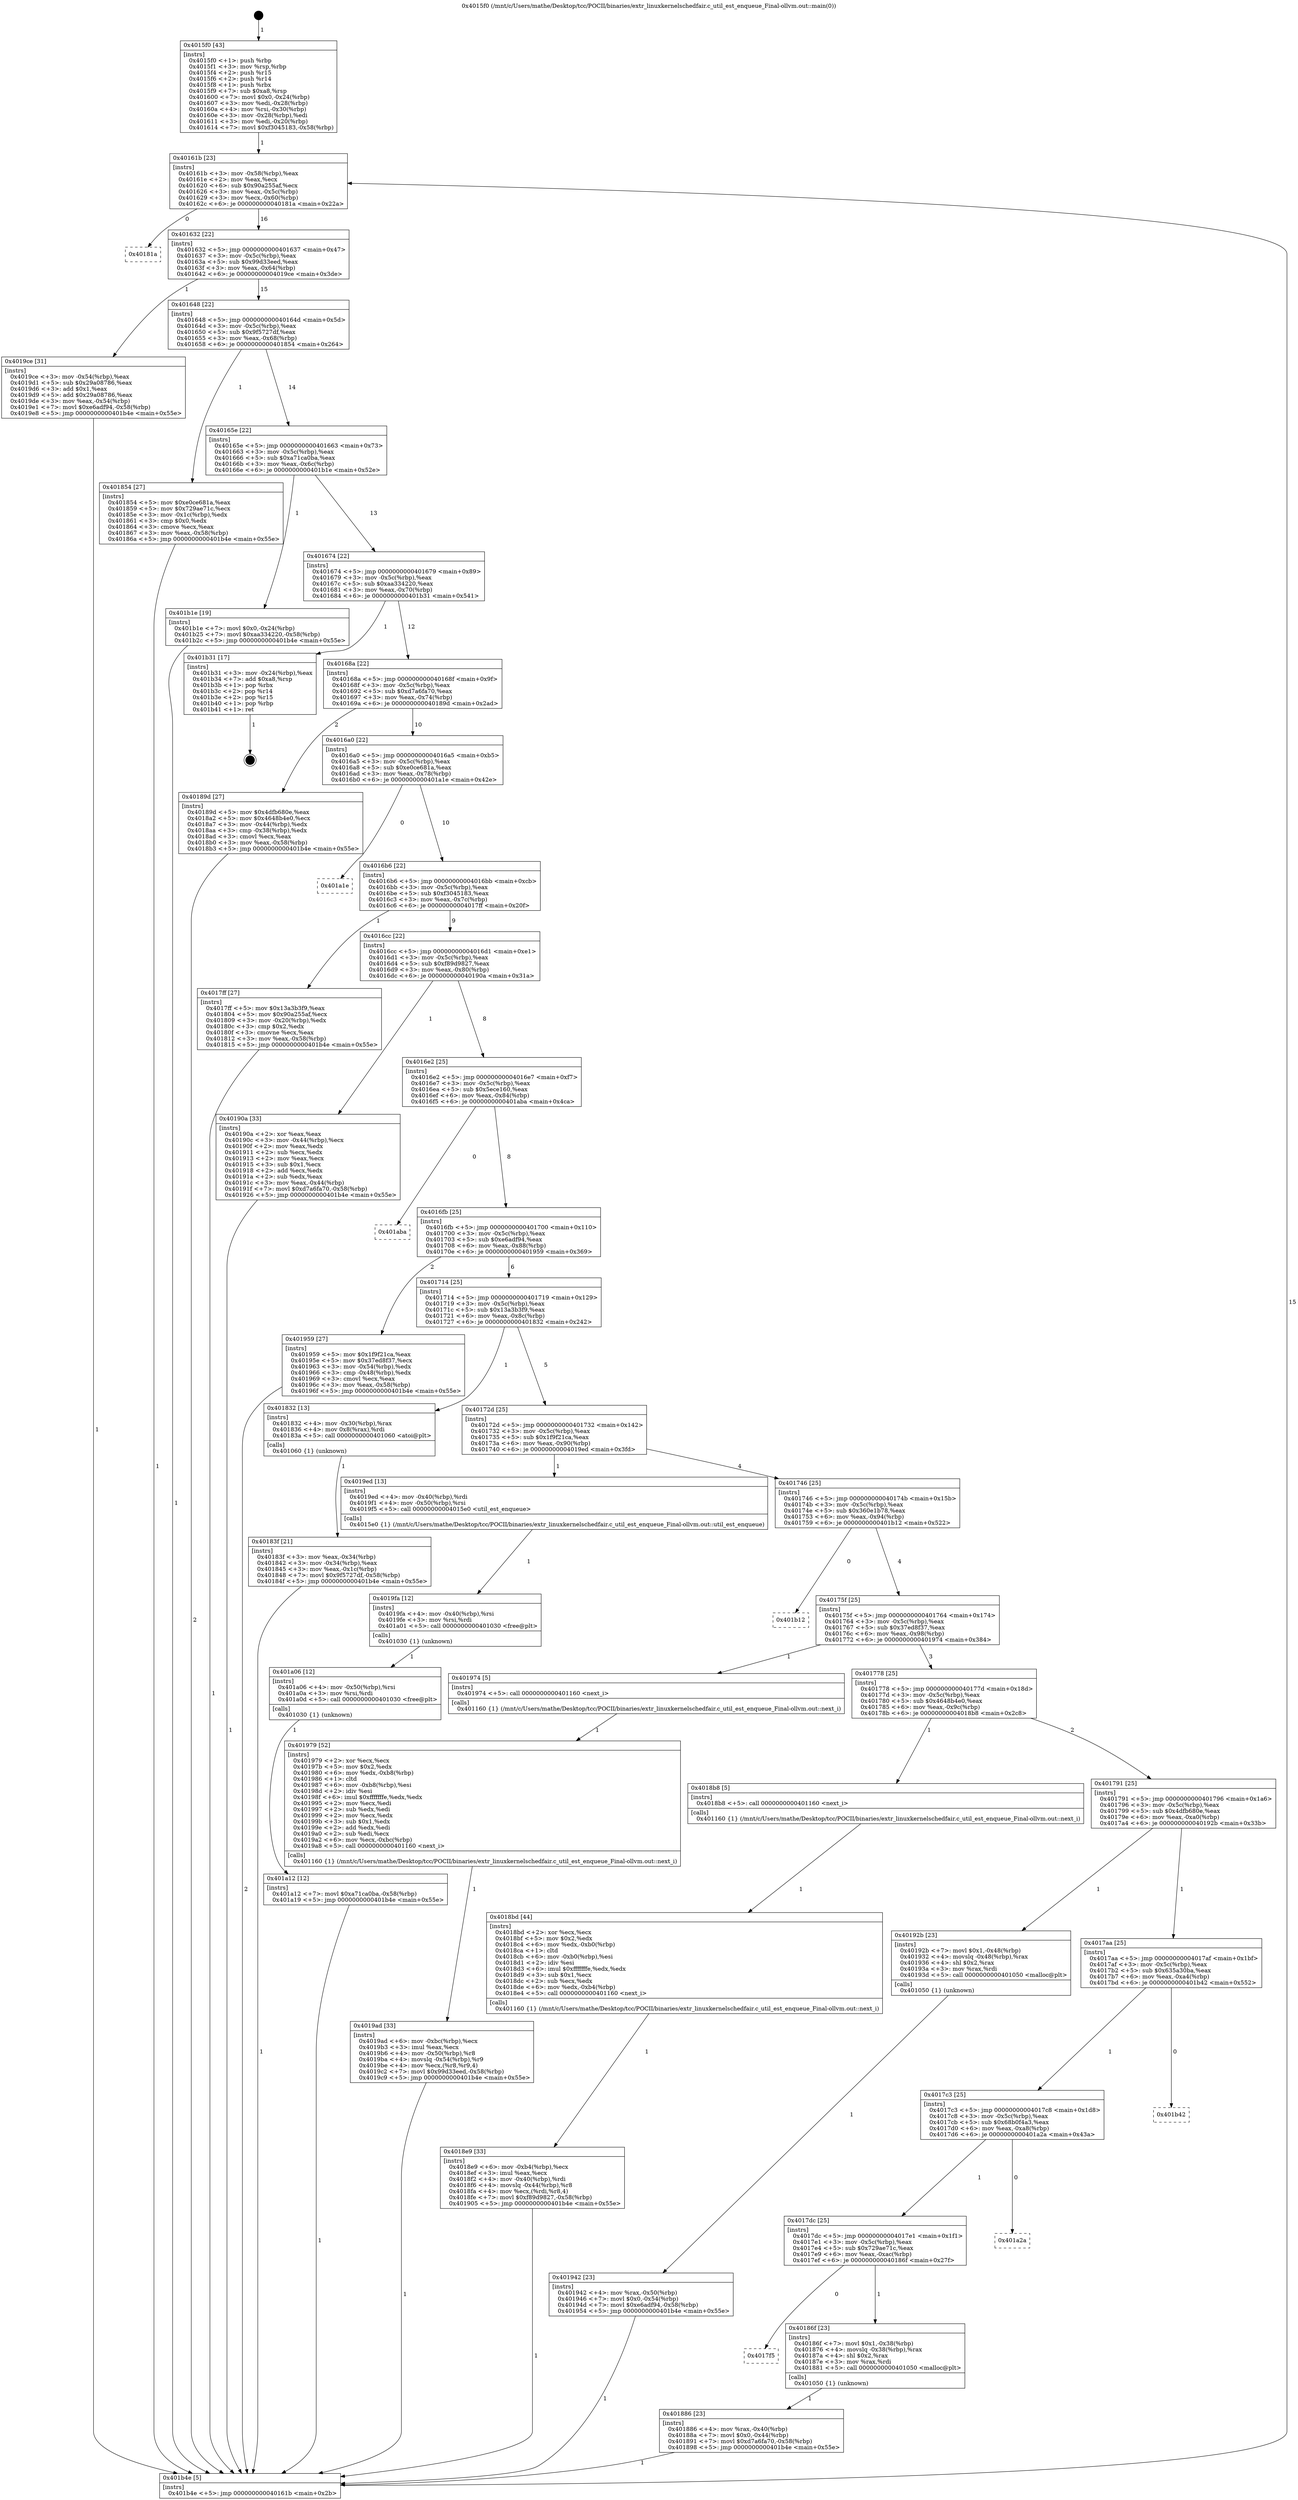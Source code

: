 digraph "0x4015f0" {
  label = "0x4015f0 (/mnt/c/Users/mathe/Desktop/tcc/POCII/binaries/extr_linuxkernelschedfair.c_util_est_enqueue_Final-ollvm.out::main(0))"
  labelloc = "t"
  node[shape=record]

  Entry [label="",width=0.3,height=0.3,shape=circle,fillcolor=black,style=filled]
  "0x40161b" [label="{
     0x40161b [23]\l
     | [instrs]\l
     &nbsp;&nbsp;0x40161b \<+3\>: mov -0x58(%rbp),%eax\l
     &nbsp;&nbsp;0x40161e \<+2\>: mov %eax,%ecx\l
     &nbsp;&nbsp;0x401620 \<+6\>: sub $0x90a255af,%ecx\l
     &nbsp;&nbsp;0x401626 \<+3\>: mov %eax,-0x5c(%rbp)\l
     &nbsp;&nbsp;0x401629 \<+3\>: mov %ecx,-0x60(%rbp)\l
     &nbsp;&nbsp;0x40162c \<+6\>: je 000000000040181a \<main+0x22a\>\l
  }"]
  "0x40181a" [label="{
     0x40181a\l
  }", style=dashed]
  "0x401632" [label="{
     0x401632 [22]\l
     | [instrs]\l
     &nbsp;&nbsp;0x401632 \<+5\>: jmp 0000000000401637 \<main+0x47\>\l
     &nbsp;&nbsp;0x401637 \<+3\>: mov -0x5c(%rbp),%eax\l
     &nbsp;&nbsp;0x40163a \<+5\>: sub $0x99d33eed,%eax\l
     &nbsp;&nbsp;0x40163f \<+3\>: mov %eax,-0x64(%rbp)\l
     &nbsp;&nbsp;0x401642 \<+6\>: je 00000000004019ce \<main+0x3de\>\l
  }"]
  Exit [label="",width=0.3,height=0.3,shape=circle,fillcolor=black,style=filled,peripheries=2]
  "0x4019ce" [label="{
     0x4019ce [31]\l
     | [instrs]\l
     &nbsp;&nbsp;0x4019ce \<+3\>: mov -0x54(%rbp),%eax\l
     &nbsp;&nbsp;0x4019d1 \<+5\>: sub $0x29a08786,%eax\l
     &nbsp;&nbsp;0x4019d6 \<+3\>: add $0x1,%eax\l
     &nbsp;&nbsp;0x4019d9 \<+5\>: add $0x29a08786,%eax\l
     &nbsp;&nbsp;0x4019de \<+3\>: mov %eax,-0x54(%rbp)\l
     &nbsp;&nbsp;0x4019e1 \<+7\>: movl $0xe6adf94,-0x58(%rbp)\l
     &nbsp;&nbsp;0x4019e8 \<+5\>: jmp 0000000000401b4e \<main+0x55e\>\l
  }"]
  "0x401648" [label="{
     0x401648 [22]\l
     | [instrs]\l
     &nbsp;&nbsp;0x401648 \<+5\>: jmp 000000000040164d \<main+0x5d\>\l
     &nbsp;&nbsp;0x40164d \<+3\>: mov -0x5c(%rbp),%eax\l
     &nbsp;&nbsp;0x401650 \<+5\>: sub $0x9f5727df,%eax\l
     &nbsp;&nbsp;0x401655 \<+3\>: mov %eax,-0x68(%rbp)\l
     &nbsp;&nbsp;0x401658 \<+6\>: je 0000000000401854 \<main+0x264\>\l
  }"]
  "0x401a12" [label="{
     0x401a12 [12]\l
     | [instrs]\l
     &nbsp;&nbsp;0x401a12 \<+7\>: movl $0xa71ca0ba,-0x58(%rbp)\l
     &nbsp;&nbsp;0x401a19 \<+5\>: jmp 0000000000401b4e \<main+0x55e\>\l
  }"]
  "0x401854" [label="{
     0x401854 [27]\l
     | [instrs]\l
     &nbsp;&nbsp;0x401854 \<+5\>: mov $0xe0ce681a,%eax\l
     &nbsp;&nbsp;0x401859 \<+5\>: mov $0x729ae71c,%ecx\l
     &nbsp;&nbsp;0x40185e \<+3\>: mov -0x1c(%rbp),%edx\l
     &nbsp;&nbsp;0x401861 \<+3\>: cmp $0x0,%edx\l
     &nbsp;&nbsp;0x401864 \<+3\>: cmove %ecx,%eax\l
     &nbsp;&nbsp;0x401867 \<+3\>: mov %eax,-0x58(%rbp)\l
     &nbsp;&nbsp;0x40186a \<+5\>: jmp 0000000000401b4e \<main+0x55e\>\l
  }"]
  "0x40165e" [label="{
     0x40165e [22]\l
     | [instrs]\l
     &nbsp;&nbsp;0x40165e \<+5\>: jmp 0000000000401663 \<main+0x73\>\l
     &nbsp;&nbsp;0x401663 \<+3\>: mov -0x5c(%rbp),%eax\l
     &nbsp;&nbsp;0x401666 \<+5\>: sub $0xa71ca0ba,%eax\l
     &nbsp;&nbsp;0x40166b \<+3\>: mov %eax,-0x6c(%rbp)\l
     &nbsp;&nbsp;0x40166e \<+6\>: je 0000000000401b1e \<main+0x52e\>\l
  }"]
  "0x401a06" [label="{
     0x401a06 [12]\l
     | [instrs]\l
     &nbsp;&nbsp;0x401a06 \<+4\>: mov -0x50(%rbp),%rsi\l
     &nbsp;&nbsp;0x401a0a \<+3\>: mov %rsi,%rdi\l
     &nbsp;&nbsp;0x401a0d \<+5\>: call 0000000000401030 \<free@plt\>\l
     | [calls]\l
     &nbsp;&nbsp;0x401030 \{1\} (unknown)\l
  }"]
  "0x401b1e" [label="{
     0x401b1e [19]\l
     | [instrs]\l
     &nbsp;&nbsp;0x401b1e \<+7\>: movl $0x0,-0x24(%rbp)\l
     &nbsp;&nbsp;0x401b25 \<+7\>: movl $0xaa334220,-0x58(%rbp)\l
     &nbsp;&nbsp;0x401b2c \<+5\>: jmp 0000000000401b4e \<main+0x55e\>\l
  }"]
  "0x401674" [label="{
     0x401674 [22]\l
     | [instrs]\l
     &nbsp;&nbsp;0x401674 \<+5\>: jmp 0000000000401679 \<main+0x89\>\l
     &nbsp;&nbsp;0x401679 \<+3\>: mov -0x5c(%rbp),%eax\l
     &nbsp;&nbsp;0x40167c \<+5\>: sub $0xaa334220,%eax\l
     &nbsp;&nbsp;0x401681 \<+3\>: mov %eax,-0x70(%rbp)\l
     &nbsp;&nbsp;0x401684 \<+6\>: je 0000000000401b31 \<main+0x541\>\l
  }"]
  "0x4019fa" [label="{
     0x4019fa [12]\l
     | [instrs]\l
     &nbsp;&nbsp;0x4019fa \<+4\>: mov -0x40(%rbp),%rsi\l
     &nbsp;&nbsp;0x4019fe \<+3\>: mov %rsi,%rdi\l
     &nbsp;&nbsp;0x401a01 \<+5\>: call 0000000000401030 \<free@plt\>\l
     | [calls]\l
     &nbsp;&nbsp;0x401030 \{1\} (unknown)\l
  }"]
  "0x401b31" [label="{
     0x401b31 [17]\l
     | [instrs]\l
     &nbsp;&nbsp;0x401b31 \<+3\>: mov -0x24(%rbp),%eax\l
     &nbsp;&nbsp;0x401b34 \<+7\>: add $0xa8,%rsp\l
     &nbsp;&nbsp;0x401b3b \<+1\>: pop %rbx\l
     &nbsp;&nbsp;0x401b3c \<+2\>: pop %r14\l
     &nbsp;&nbsp;0x401b3e \<+2\>: pop %r15\l
     &nbsp;&nbsp;0x401b40 \<+1\>: pop %rbp\l
     &nbsp;&nbsp;0x401b41 \<+1\>: ret\l
  }"]
  "0x40168a" [label="{
     0x40168a [22]\l
     | [instrs]\l
     &nbsp;&nbsp;0x40168a \<+5\>: jmp 000000000040168f \<main+0x9f\>\l
     &nbsp;&nbsp;0x40168f \<+3\>: mov -0x5c(%rbp),%eax\l
     &nbsp;&nbsp;0x401692 \<+5\>: sub $0xd7a6fa70,%eax\l
     &nbsp;&nbsp;0x401697 \<+3\>: mov %eax,-0x74(%rbp)\l
     &nbsp;&nbsp;0x40169a \<+6\>: je 000000000040189d \<main+0x2ad\>\l
  }"]
  "0x4019ad" [label="{
     0x4019ad [33]\l
     | [instrs]\l
     &nbsp;&nbsp;0x4019ad \<+6\>: mov -0xbc(%rbp),%ecx\l
     &nbsp;&nbsp;0x4019b3 \<+3\>: imul %eax,%ecx\l
     &nbsp;&nbsp;0x4019b6 \<+4\>: mov -0x50(%rbp),%r8\l
     &nbsp;&nbsp;0x4019ba \<+4\>: movslq -0x54(%rbp),%r9\l
     &nbsp;&nbsp;0x4019be \<+4\>: mov %ecx,(%r8,%r9,4)\l
     &nbsp;&nbsp;0x4019c2 \<+7\>: movl $0x99d33eed,-0x58(%rbp)\l
     &nbsp;&nbsp;0x4019c9 \<+5\>: jmp 0000000000401b4e \<main+0x55e\>\l
  }"]
  "0x40189d" [label="{
     0x40189d [27]\l
     | [instrs]\l
     &nbsp;&nbsp;0x40189d \<+5\>: mov $0x4dfb680e,%eax\l
     &nbsp;&nbsp;0x4018a2 \<+5\>: mov $0x4648b4e0,%ecx\l
     &nbsp;&nbsp;0x4018a7 \<+3\>: mov -0x44(%rbp),%edx\l
     &nbsp;&nbsp;0x4018aa \<+3\>: cmp -0x38(%rbp),%edx\l
     &nbsp;&nbsp;0x4018ad \<+3\>: cmovl %ecx,%eax\l
     &nbsp;&nbsp;0x4018b0 \<+3\>: mov %eax,-0x58(%rbp)\l
     &nbsp;&nbsp;0x4018b3 \<+5\>: jmp 0000000000401b4e \<main+0x55e\>\l
  }"]
  "0x4016a0" [label="{
     0x4016a0 [22]\l
     | [instrs]\l
     &nbsp;&nbsp;0x4016a0 \<+5\>: jmp 00000000004016a5 \<main+0xb5\>\l
     &nbsp;&nbsp;0x4016a5 \<+3\>: mov -0x5c(%rbp),%eax\l
     &nbsp;&nbsp;0x4016a8 \<+5\>: sub $0xe0ce681a,%eax\l
     &nbsp;&nbsp;0x4016ad \<+3\>: mov %eax,-0x78(%rbp)\l
     &nbsp;&nbsp;0x4016b0 \<+6\>: je 0000000000401a1e \<main+0x42e\>\l
  }"]
  "0x401979" [label="{
     0x401979 [52]\l
     | [instrs]\l
     &nbsp;&nbsp;0x401979 \<+2\>: xor %ecx,%ecx\l
     &nbsp;&nbsp;0x40197b \<+5\>: mov $0x2,%edx\l
     &nbsp;&nbsp;0x401980 \<+6\>: mov %edx,-0xb8(%rbp)\l
     &nbsp;&nbsp;0x401986 \<+1\>: cltd\l
     &nbsp;&nbsp;0x401987 \<+6\>: mov -0xb8(%rbp),%esi\l
     &nbsp;&nbsp;0x40198d \<+2\>: idiv %esi\l
     &nbsp;&nbsp;0x40198f \<+6\>: imul $0xfffffffe,%edx,%edx\l
     &nbsp;&nbsp;0x401995 \<+2\>: mov %ecx,%edi\l
     &nbsp;&nbsp;0x401997 \<+2\>: sub %edx,%edi\l
     &nbsp;&nbsp;0x401999 \<+2\>: mov %ecx,%edx\l
     &nbsp;&nbsp;0x40199b \<+3\>: sub $0x1,%edx\l
     &nbsp;&nbsp;0x40199e \<+2\>: add %edx,%edi\l
     &nbsp;&nbsp;0x4019a0 \<+2\>: sub %edi,%ecx\l
     &nbsp;&nbsp;0x4019a2 \<+6\>: mov %ecx,-0xbc(%rbp)\l
     &nbsp;&nbsp;0x4019a8 \<+5\>: call 0000000000401160 \<next_i\>\l
     | [calls]\l
     &nbsp;&nbsp;0x401160 \{1\} (/mnt/c/Users/mathe/Desktop/tcc/POCII/binaries/extr_linuxkernelschedfair.c_util_est_enqueue_Final-ollvm.out::next_i)\l
  }"]
  "0x401a1e" [label="{
     0x401a1e\l
  }", style=dashed]
  "0x4016b6" [label="{
     0x4016b6 [22]\l
     | [instrs]\l
     &nbsp;&nbsp;0x4016b6 \<+5\>: jmp 00000000004016bb \<main+0xcb\>\l
     &nbsp;&nbsp;0x4016bb \<+3\>: mov -0x5c(%rbp),%eax\l
     &nbsp;&nbsp;0x4016be \<+5\>: sub $0xf3045183,%eax\l
     &nbsp;&nbsp;0x4016c3 \<+3\>: mov %eax,-0x7c(%rbp)\l
     &nbsp;&nbsp;0x4016c6 \<+6\>: je 00000000004017ff \<main+0x20f\>\l
  }"]
  "0x401942" [label="{
     0x401942 [23]\l
     | [instrs]\l
     &nbsp;&nbsp;0x401942 \<+4\>: mov %rax,-0x50(%rbp)\l
     &nbsp;&nbsp;0x401946 \<+7\>: movl $0x0,-0x54(%rbp)\l
     &nbsp;&nbsp;0x40194d \<+7\>: movl $0xe6adf94,-0x58(%rbp)\l
     &nbsp;&nbsp;0x401954 \<+5\>: jmp 0000000000401b4e \<main+0x55e\>\l
  }"]
  "0x4017ff" [label="{
     0x4017ff [27]\l
     | [instrs]\l
     &nbsp;&nbsp;0x4017ff \<+5\>: mov $0x13a3b3f9,%eax\l
     &nbsp;&nbsp;0x401804 \<+5\>: mov $0x90a255af,%ecx\l
     &nbsp;&nbsp;0x401809 \<+3\>: mov -0x20(%rbp),%edx\l
     &nbsp;&nbsp;0x40180c \<+3\>: cmp $0x2,%edx\l
     &nbsp;&nbsp;0x40180f \<+3\>: cmovne %ecx,%eax\l
     &nbsp;&nbsp;0x401812 \<+3\>: mov %eax,-0x58(%rbp)\l
     &nbsp;&nbsp;0x401815 \<+5\>: jmp 0000000000401b4e \<main+0x55e\>\l
  }"]
  "0x4016cc" [label="{
     0x4016cc [22]\l
     | [instrs]\l
     &nbsp;&nbsp;0x4016cc \<+5\>: jmp 00000000004016d1 \<main+0xe1\>\l
     &nbsp;&nbsp;0x4016d1 \<+3\>: mov -0x5c(%rbp),%eax\l
     &nbsp;&nbsp;0x4016d4 \<+5\>: sub $0xf89d9827,%eax\l
     &nbsp;&nbsp;0x4016d9 \<+3\>: mov %eax,-0x80(%rbp)\l
     &nbsp;&nbsp;0x4016dc \<+6\>: je 000000000040190a \<main+0x31a\>\l
  }"]
  "0x401b4e" [label="{
     0x401b4e [5]\l
     | [instrs]\l
     &nbsp;&nbsp;0x401b4e \<+5\>: jmp 000000000040161b \<main+0x2b\>\l
  }"]
  "0x4015f0" [label="{
     0x4015f0 [43]\l
     | [instrs]\l
     &nbsp;&nbsp;0x4015f0 \<+1\>: push %rbp\l
     &nbsp;&nbsp;0x4015f1 \<+3\>: mov %rsp,%rbp\l
     &nbsp;&nbsp;0x4015f4 \<+2\>: push %r15\l
     &nbsp;&nbsp;0x4015f6 \<+2\>: push %r14\l
     &nbsp;&nbsp;0x4015f8 \<+1\>: push %rbx\l
     &nbsp;&nbsp;0x4015f9 \<+7\>: sub $0xa8,%rsp\l
     &nbsp;&nbsp;0x401600 \<+7\>: movl $0x0,-0x24(%rbp)\l
     &nbsp;&nbsp;0x401607 \<+3\>: mov %edi,-0x28(%rbp)\l
     &nbsp;&nbsp;0x40160a \<+4\>: mov %rsi,-0x30(%rbp)\l
     &nbsp;&nbsp;0x40160e \<+3\>: mov -0x28(%rbp),%edi\l
     &nbsp;&nbsp;0x401611 \<+3\>: mov %edi,-0x20(%rbp)\l
     &nbsp;&nbsp;0x401614 \<+7\>: movl $0xf3045183,-0x58(%rbp)\l
  }"]
  "0x4018e9" [label="{
     0x4018e9 [33]\l
     | [instrs]\l
     &nbsp;&nbsp;0x4018e9 \<+6\>: mov -0xb4(%rbp),%ecx\l
     &nbsp;&nbsp;0x4018ef \<+3\>: imul %eax,%ecx\l
     &nbsp;&nbsp;0x4018f2 \<+4\>: mov -0x40(%rbp),%rdi\l
     &nbsp;&nbsp;0x4018f6 \<+4\>: movslq -0x44(%rbp),%r8\l
     &nbsp;&nbsp;0x4018fa \<+4\>: mov %ecx,(%rdi,%r8,4)\l
     &nbsp;&nbsp;0x4018fe \<+7\>: movl $0xf89d9827,-0x58(%rbp)\l
     &nbsp;&nbsp;0x401905 \<+5\>: jmp 0000000000401b4e \<main+0x55e\>\l
  }"]
  "0x40190a" [label="{
     0x40190a [33]\l
     | [instrs]\l
     &nbsp;&nbsp;0x40190a \<+2\>: xor %eax,%eax\l
     &nbsp;&nbsp;0x40190c \<+3\>: mov -0x44(%rbp),%ecx\l
     &nbsp;&nbsp;0x40190f \<+2\>: mov %eax,%edx\l
     &nbsp;&nbsp;0x401911 \<+2\>: sub %ecx,%edx\l
     &nbsp;&nbsp;0x401913 \<+2\>: mov %eax,%ecx\l
     &nbsp;&nbsp;0x401915 \<+3\>: sub $0x1,%ecx\l
     &nbsp;&nbsp;0x401918 \<+2\>: add %ecx,%edx\l
     &nbsp;&nbsp;0x40191a \<+2\>: sub %edx,%eax\l
     &nbsp;&nbsp;0x40191c \<+3\>: mov %eax,-0x44(%rbp)\l
     &nbsp;&nbsp;0x40191f \<+7\>: movl $0xd7a6fa70,-0x58(%rbp)\l
     &nbsp;&nbsp;0x401926 \<+5\>: jmp 0000000000401b4e \<main+0x55e\>\l
  }"]
  "0x4016e2" [label="{
     0x4016e2 [25]\l
     | [instrs]\l
     &nbsp;&nbsp;0x4016e2 \<+5\>: jmp 00000000004016e7 \<main+0xf7\>\l
     &nbsp;&nbsp;0x4016e7 \<+3\>: mov -0x5c(%rbp),%eax\l
     &nbsp;&nbsp;0x4016ea \<+5\>: sub $0x5ece160,%eax\l
     &nbsp;&nbsp;0x4016ef \<+6\>: mov %eax,-0x84(%rbp)\l
     &nbsp;&nbsp;0x4016f5 \<+6\>: je 0000000000401aba \<main+0x4ca\>\l
  }"]
  "0x4018bd" [label="{
     0x4018bd [44]\l
     | [instrs]\l
     &nbsp;&nbsp;0x4018bd \<+2\>: xor %ecx,%ecx\l
     &nbsp;&nbsp;0x4018bf \<+5\>: mov $0x2,%edx\l
     &nbsp;&nbsp;0x4018c4 \<+6\>: mov %edx,-0xb0(%rbp)\l
     &nbsp;&nbsp;0x4018ca \<+1\>: cltd\l
     &nbsp;&nbsp;0x4018cb \<+6\>: mov -0xb0(%rbp),%esi\l
     &nbsp;&nbsp;0x4018d1 \<+2\>: idiv %esi\l
     &nbsp;&nbsp;0x4018d3 \<+6\>: imul $0xfffffffe,%edx,%edx\l
     &nbsp;&nbsp;0x4018d9 \<+3\>: sub $0x1,%ecx\l
     &nbsp;&nbsp;0x4018dc \<+2\>: sub %ecx,%edx\l
     &nbsp;&nbsp;0x4018de \<+6\>: mov %edx,-0xb4(%rbp)\l
     &nbsp;&nbsp;0x4018e4 \<+5\>: call 0000000000401160 \<next_i\>\l
     | [calls]\l
     &nbsp;&nbsp;0x401160 \{1\} (/mnt/c/Users/mathe/Desktop/tcc/POCII/binaries/extr_linuxkernelschedfair.c_util_est_enqueue_Final-ollvm.out::next_i)\l
  }"]
  "0x401aba" [label="{
     0x401aba\l
  }", style=dashed]
  "0x4016fb" [label="{
     0x4016fb [25]\l
     | [instrs]\l
     &nbsp;&nbsp;0x4016fb \<+5\>: jmp 0000000000401700 \<main+0x110\>\l
     &nbsp;&nbsp;0x401700 \<+3\>: mov -0x5c(%rbp),%eax\l
     &nbsp;&nbsp;0x401703 \<+5\>: sub $0xe6adf94,%eax\l
     &nbsp;&nbsp;0x401708 \<+6\>: mov %eax,-0x88(%rbp)\l
     &nbsp;&nbsp;0x40170e \<+6\>: je 0000000000401959 \<main+0x369\>\l
  }"]
  "0x401886" [label="{
     0x401886 [23]\l
     | [instrs]\l
     &nbsp;&nbsp;0x401886 \<+4\>: mov %rax,-0x40(%rbp)\l
     &nbsp;&nbsp;0x40188a \<+7\>: movl $0x0,-0x44(%rbp)\l
     &nbsp;&nbsp;0x401891 \<+7\>: movl $0xd7a6fa70,-0x58(%rbp)\l
     &nbsp;&nbsp;0x401898 \<+5\>: jmp 0000000000401b4e \<main+0x55e\>\l
  }"]
  "0x401959" [label="{
     0x401959 [27]\l
     | [instrs]\l
     &nbsp;&nbsp;0x401959 \<+5\>: mov $0x1f9f21ca,%eax\l
     &nbsp;&nbsp;0x40195e \<+5\>: mov $0x37ed8f37,%ecx\l
     &nbsp;&nbsp;0x401963 \<+3\>: mov -0x54(%rbp),%edx\l
     &nbsp;&nbsp;0x401966 \<+3\>: cmp -0x48(%rbp),%edx\l
     &nbsp;&nbsp;0x401969 \<+3\>: cmovl %ecx,%eax\l
     &nbsp;&nbsp;0x40196c \<+3\>: mov %eax,-0x58(%rbp)\l
     &nbsp;&nbsp;0x40196f \<+5\>: jmp 0000000000401b4e \<main+0x55e\>\l
  }"]
  "0x401714" [label="{
     0x401714 [25]\l
     | [instrs]\l
     &nbsp;&nbsp;0x401714 \<+5\>: jmp 0000000000401719 \<main+0x129\>\l
     &nbsp;&nbsp;0x401719 \<+3\>: mov -0x5c(%rbp),%eax\l
     &nbsp;&nbsp;0x40171c \<+5\>: sub $0x13a3b3f9,%eax\l
     &nbsp;&nbsp;0x401721 \<+6\>: mov %eax,-0x8c(%rbp)\l
     &nbsp;&nbsp;0x401727 \<+6\>: je 0000000000401832 \<main+0x242\>\l
  }"]
  "0x4017f5" [label="{
     0x4017f5\l
  }", style=dashed]
  "0x401832" [label="{
     0x401832 [13]\l
     | [instrs]\l
     &nbsp;&nbsp;0x401832 \<+4\>: mov -0x30(%rbp),%rax\l
     &nbsp;&nbsp;0x401836 \<+4\>: mov 0x8(%rax),%rdi\l
     &nbsp;&nbsp;0x40183a \<+5\>: call 0000000000401060 \<atoi@plt\>\l
     | [calls]\l
     &nbsp;&nbsp;0x401060 \{1\} (unknown)\l
  }"]
  "0x40172d" [label="{
     0x40172d [25]\l
     | [instrs]\l
     &nbsp;&nbsp;0x40172d \<+5\>: jmp 0000000000401732 \<main+0x142\>\l
     &nbsp;&nbsp;0x401732 \<+3\>: mov -0x5c(%rbp),%eax\l
     &nbsp;&nbsp;0x401735 \<+5\>: sub $0x1f9f21ca,%eax\l
     &nbsp;&nbsp;0x40173a \<+6\>: mov %eax,-0x90(%rbp)\l
     &nbsp;&nbsp;0x401740 \<+6\>: je 00000000004019ed \<main+0x3fd\>\l
  }"]
  "0x40183f" [label="{
     0x40183f [21]\l
     | [instrs]\l
     &nbsp;&nbsp;0x40183f \<+3\>: mov %eax,-0x34(%rbp)\l
     &nbsp;&nbsp;0x401842 \<+3\>: mov -0x34(%rbp),%eax\l
     &nbsp;&nbsp;0x401845 \<+3\>: mov %eax,-0x1c(%rbp)\l
     &nbsp;&nbsp;0x401848 \<+7\>: movl $0x9f5727df,-0x58(%rbp)\l
     &nbsp;&nbsp;0x40184f \<+5\>: jmp 0000000000401b4e \<main+0x55e\>\l
  }"]
  "0x40186f" [label="{
     0x40186f [23]\l
     | [instrs]\l
     &nbsp;&nbsp;0x40186f \<+7\>: movl $0x1,-0x38(%rbp)\l
     &nbsp;&nbsp;0x401876 \<+4\>: movslq -0x38(%rbp),%rax\l
     &nbsp;&nbsp;0x40187a \<+4\>: shl $0x2,%rax\l
     &nbsp;&nbsp;0x40187e \<+3\>: mov %rax,%rdi\l
     &nbsp;&nbsp;0x401881 \<+5\>: call 0000000000401050 \<malloc@plt\>\l
     | [calls]\l
     &nbsp;&nbsp;0x401050 \{1\} (unknown)\l
  }"]
  "0x4019ed" [label="{
     0x4019ed [13]\l
     | [instrs]\l
     &nbsp;&nbsp;0x4019ed \<+4\>: mov -0x40(%rbp),%rdi\l
     &nbsp;&nbsp;0x4019f1 \<+4\>: mov -0x50(%rbp),%rsi\l
     &nbsp;&nbsp;0x4019f5 \<+5\>: call 00000000004015e0 \<util_est_enqueue\>\l
     | [calls]\l
     &nbsp;&nbsp;0x4015e0 \{1\} (/mnt/c/Users/mathe/Desktop/tcc/POCII/binaries/extr_linuxkernelschedfair.c_util_est_enqueue_Final-ollvm.out::util_est_enqueue)\l
  }"]
  "0x401746" [label="{
     0x401746 [25]\l
     | [instrs]\l
     &nbsp;&nbsp;0x401746 \<+5\>: jmp 000000000040174b \<main+0x15b\>\l
     &nbsp;&nbsp;0x40174b \<+3\>: mov -0x5c(%rbp),%eax\l
     &nbsp;&nbsp;0x40174e \<+5\>: sub $0x360e1b78,%eax\l
     &nbsp;&nbsp;0x401753 \<+6\>: mov %eax,-0x94(%rbp)\l
     &nbsp;&nbsp;0x401759 \<+6\>: je 0000000000401b12 \<main+0x522\>\l
  }"]
  "0x4017dc" [label="{
     0x4017dc [25]\l
     | [instrs]\l
     &nbsp;&nbsp;0x4017dc \<+5\>: jmp 00000000004017e1 \<main+0x1f1\>\l
     &nbsp;&nbsp;0x4017e1 \<+3\>: mov -0x5c(%rbp),%eax\l
     &nbsp;&nbsp;0x4017e4 \<+5\>: sub $0x729ae71c,%eax\l
     &nbsp;&nbsp;0x4017e9 \<+6\>: mov %eax,-0xac(%rbp)\l
     &nbsp;&nbsp;0x4017ef \<+6\>: je 000000000040186f \<main+0x27f\>\l
  }"]
  "0x401b12" [label="{
     0x401b12\l
  }", style=dashed]
  "0x40175f" [label="{
     0x40175f [25]\l
     | [instrs]\l
     &nbsp;&nbsp;0x40175f \<+5\>: jmp 0000000000401764 \<main+0x174\>\l
     &nbsp;&nbsp;0x401764 \<+3\>: mov -0x5c(%rbp),%eax\l
     &nbsp;&nbsp;0x401767 \<+5\>: sub $0x37ed8f37,%eax\l
     &nbsp;&nbsp;0x40176c \<+6\>: mov %eax,-0x98(%rbp)\l
     &nbsp;&nbsp;0x401772 \<+6\>: je 0000000000401974 \<main+0x384\>\l
  }"]
  "0x401a2a" [label="{
     0x401a2a\l
  }", style=dashed]
  "0x401974" [label="{
     0x401974 [5]\l
     | [instrs]\l
     &nbsp;&nbsp;0x401974 \<+5\>: call 0000000000401160 \<next_i\>\l
     | [calls]\l
     &nbsp;&nbsp;0x401160 \{1\} (/mnt/c/Users/mathe/Desktop/tcc/POCII/binaries/extr_linuxkernelschedfair.c_util_est_enqueue_Final-ollvm.out::next_i)\l
  }"]
  "0x401778" [label="{
     0x401778 [25]\l
     | [instrs]\l
     &nbsp;&nbsp;0x401778 \<+5\>: jmp 000000000040177d \<main+0x18d\>\l
     &nbsp;&nbsp;0x40177d \<+3\>: mov -0x5c(%rbp),%eax\l
     &nbsp;&nbsp;0x401780 \<+5\>: sub $0x4648b4e0,%eax\l
     &nbsp;&nbsp;0x401785 \<+6\>: mov %eax,-0x9c(%rbp)\l
     &nbsp;&nbsp;0x40178b \<+6\>: je 00000000004018b8 \<main+0x2c8\>\l
  }"]
  "0x4017c3" [label="{
     0x4017c3 [25]\l
     | [instrs]\l
     &nbsp;&nbsp;0x4017c3 \<+5\>: jmp 00000000004017c8 \<main+0x1d8\>\l
     &nbsp;&nbsp;0x4017c8 \<+3\>: mov -0x5c(%rbp),%eax\l
     &nbsp;&nbsp;0x4017cb \<+5\>: sub $0x68b0f4a3,%eax\l
     &nbsp;&nbsp;0x4017d0 \<+6\>: mov %eax,-0xa8(%rbp)\l
     &nbsp;&nbsp;0x4017d6 \<+6\>: je 0000000000401a2a \<main+0x43a\>\l
  }"]
  "0x4018b8" [label="{
     0x4018b8 [5]\l
     | [instrs]\l
     &nbsp;&nbsp;0x4018b8 \<+5\>: call 0000000000401160 \<next_i\>\l
     | [calls]\l
     &nbsp;&nbsp;0x401160 \{1\} (/mnt/c/Users/mathe/Desktop/tcc/POCII/binaries/extr_linuxkernelschedfair.c_util_est_enqueue_Final-ollvm.out::next_i)\l
  }"]
  "0x401791" [label="{
     0x401791 [25]\l
     | [instrs]\l
     &nbsp;&nbsp;0x401791 \<+5\>: jmp 0000000000401796 \<main+0x1a6\>\l
     &nbsp;&nbsp;0x401796 \<+3\>: mov -0x5c(%rbp),%eax\l
     &nbsp;&nbsp;0x401799 \<+5\>: sub $0x4dfb680e,%eax\l
     &nbsp;&nbsp;0x40179e \<+6\>: mov %eax,-0xa0(%rbp)\l
     &nbsp;&nbsp;0x4017a4 \<+6\>: je 000000000040192b \<main+0x33b\>\l
  }"]
  "0x401b42" [label="{
     0x401b42\l
  }", style=dashed]
  "0x40192b" [label="{
     0x40192b [23]\l
     | [instrs]\l
     &nbsp;&nbsp;0x40192b \<+7\>: movl $0x1,-0x48(%rbp)\l
     &nbsp;&nbsp;0x401932 \<+4\>: movslq -0x48(%rbp),%rax\l
     &nbsp;&nbsp;0x401936 \<+4\>: shl $0x2,%rax\l
     &nbsp;&nbsp;0x40193a \<+3\>: mov %rax,%rdi\l
     &nbsp;&nbsp;0x40193d \<+5\>: call 0000000000401050 \<malloc@plt\>\l
     | [calls]\l
     &nbsp;&nbsp;0x401050 \{1\} (unknown)\l
  }"]
  "0x4017aa" [label="{
     0x4017aa [25]\l
     | [instrs]\l
     &nbsp;&nbsp;0x4017aa \<+5\>: jmp 00000000004017af \<main+0x1bf\>\l
     &nbsp;&nbsp;0x4017af \<+3\>: mov -0x5c(%rbp),%eax\l
     &nbsp;&nbsp;0x4017b2 \<+5\>: sub $0x635a30ba,%eax\l
     &nbsp;&nbsp;0x4017b7 \<+6\>: mov %eax,-0xa4(%rbp)\l
     &nbsp;&nbsp;0x4017bd \<+6\>: je 0000000000401b42 \<main+0x552\>\l
  }"]
  Entry -> "0x4015f0" [label=" 1"]
  "0x40161b" -> "0x40181a" [label=" 0"]
  "0x40161b" -> "0x401632" [label=" 16"]
  "0x401b31" -> Exit [label=" 1"]
  "0x401632" -> "0x4019ce" [label=" 1"]
  "0x401632" -> "0x401648" [label=" 15"]
  "0x401b1e" -> "0x401b4e" [label=" 1"]
  "0x401648" -> "0x401854" [label=" 1"]
  "0x401648" -> "0x40165e" [label=" 14"]
  "0x401a12" -> "0x401b4e" [label=" 1"]
  "0x40165e" -> "0x401b1e" [label=" 1"]
  "0x40165e" -> "0x401674" [label=" 13"]
  "0x401a06" -> "0x401a12" [label=" 1"]
  "0x401674" -> "0x401b31" [label=" 1"]
  "0x401674" -> "0x40168a" [label=" 12"]
  "0x4019fa" -> "0x401a06" [label=" 1"]
  "0x40168a" -> "0x40189d" [label=" 2"]
  "0x40168a" -> "0x4016a0" [label=" 10"]
  "0x4019ed" -> "0x4019fa" [label=" 1"]
  "0x4016a0" -> "0x401a1e" [label=" 0"]
  "0x4016a0" -> "0x4016b6" [label=" 10"]
  "0x4019ce" -> "0x401b4e" [label=" 1"]
  "0x4016b6" -> "0x4017ff" [label=" 1"]
  "0x4016b6" -> "0x4016cc" [label=" 9"]
  "0x4017ff" -> "0x401b4e" [label=" 1"]
  "0x4015f0" -> "0x40161b" [label=" 1"]
  "0x401b4e" -> "0x40161b" [label=" 15"]
  "0x4019ad" -> "0x401b4e" [label=" 1"]
  "0x4016cc" -> "0x40190a" [label=" 1"]
  "0x4016cc" -> "0x4016e2" [label=" 8"]
  "0x401979" -> "0x4019ad" [label=" 1"]
  "0x4016e2" -> "0x401aba" [label=" 0"]
  "0x4016e2" -> "0x4016fb" [label=" 8"]
  "0x401974" -> "0x401979" [label=" 1"]
  "0x4016fb" -> "0x401959" [label=" 2"]
  "0x4016fb" -> "0x401714" [label=" 6"]
  "0x401959" -> "0x401b4e" [label=" 2"]
  "0x401714" -> "0x401832" [label=" 1"]
  "0x401714" -> "0x40172d" [label=" 5"]
  "0x401832" -> "0x40183f" [label=" 1"]
  "0x40183f" -> "0x401b4e" [label=" 1"]
  "0x401854" -> "0x401b4e" [label=" 1"]
  "0x401942" -> "0x401b4e" [label=" 1"]
  "0x40172d" -> "0x4019ed" [label=" 1"]
  "0x40172d" -> "0x401746" [label=" 4"]
  "0x40192b" -> "0x401942" [label=" 1"]
  "0x401746" -> "0x401b12" [label=" 0"]
  "0x401746" -> "0x40175f" [label=" 4"]
  "0x4018e9" -> "0x401b4e" [label=" 1"]
  "0x40175f" -> "0x401974" [label=" 1"]
  "0x40175f" -> "0x401778" [label=" 3"]
  "0x4018bd" -> "0x4018e9" [label=" 1"]
  "0x401778" -> "0x4018b8" [label=" 1"]
  "0x401778" -> "0x401791" [label=" 2"]
  "0x40189d" -> "0x401b4e" [label=" 2"]
  "0x401791" -> "0x40192b" [label=" 1"]
  "0x401791" -> "0x4017aa" [label=" 1"]
  "0x401886" -> "0x401b4e" [label=" 1"]
  "0x4017aa" -> "0x401b42" [label=" 0"]
  "0x4017aa" -> "0x4017c3" [label=" 1"]
  "0x4018b8" -> "0x4018bd" [label=" 1"]
  "0x4017c3" -> "0x401a2a" [label=" 0"]
  "0x4017c3" -> "0x4017dc" [label=" 1"]
  "0x40190a" -> "0x401b4e" [label=" 1"]
  "0x4017dc" -> "0x40186f" [label=" 1"]
  "0x4017dc" -> "0x4017f5" [label=" 0"]
  "0x40186f" -> "0x401886" [label=" 1"]
}
